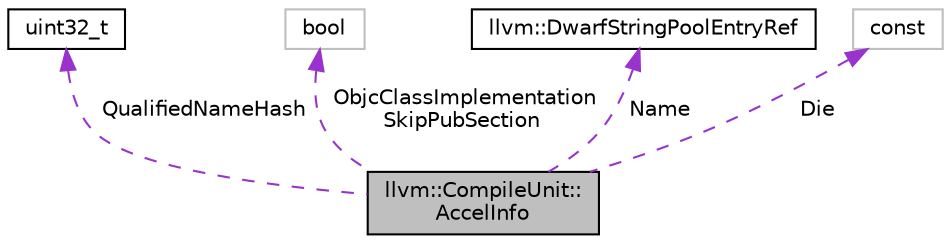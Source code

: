digraph "llvm::CompileUnit::AccelInfo"
{
 // LATEX_PDF_SIZE
  bgcolor="transparent";
  edge [fontname="Helvetica",fontsize="10",labelfontname="Helvetica",labelfontsize="10"];
  node [fontname="Helvetica",fontsize="10",shape=record];
  Node1 [label="llvm::CompileUnit::\lAccelInfo",height=0.2,width=0.4,color="black", fillcolor="grey75", style="filled", fontcolor="black",tooltip=" "];
  Node2 -> Node1 [dir="back",color="darkorchid3",fontsize="10",style="dashed",label=" QualifiedNameHash" ,fontname="Helvetica"];
  Node2 [label="uint32_t",height=0.2,width=0.4,color="black",URL="$classuint32__t.html",tooltip=" "];
  Node3 -> Node1 [dir="back",color="darkorchid3",fontsize="10",style="dashed",label=" ObjcClassImplementation\nSkipPubSection" ,fontname="Helvetica"];
  Node3 [label="bool",height=0.2,width=0.4,color="grey75",tooltip=" "];
  Node4 -> Node1 [dir="back",color="darkorchid3",fontsize="10",style="dashed",label=" Name" ,fontname="Helvetica"];
  Node4 [label="llvm::DwarfStringPoolEntryRef",height=0.2,width=0.4,color="black",URL="$classllvm_1_1DwarfStringPoolEntryRef.html",tooltip="DwarfStringPoolEntryRef: Dwarf string pool entry reference."];
  Node5 -> Node1 [dir="back",color="darkorchid3",fontsize="10",style="dashed",label=" Die" ,fontname="Helvetica"];
  Node5 [label="const",height=0.2,width=0.4,color="grey75",tooltip=" "];
}
